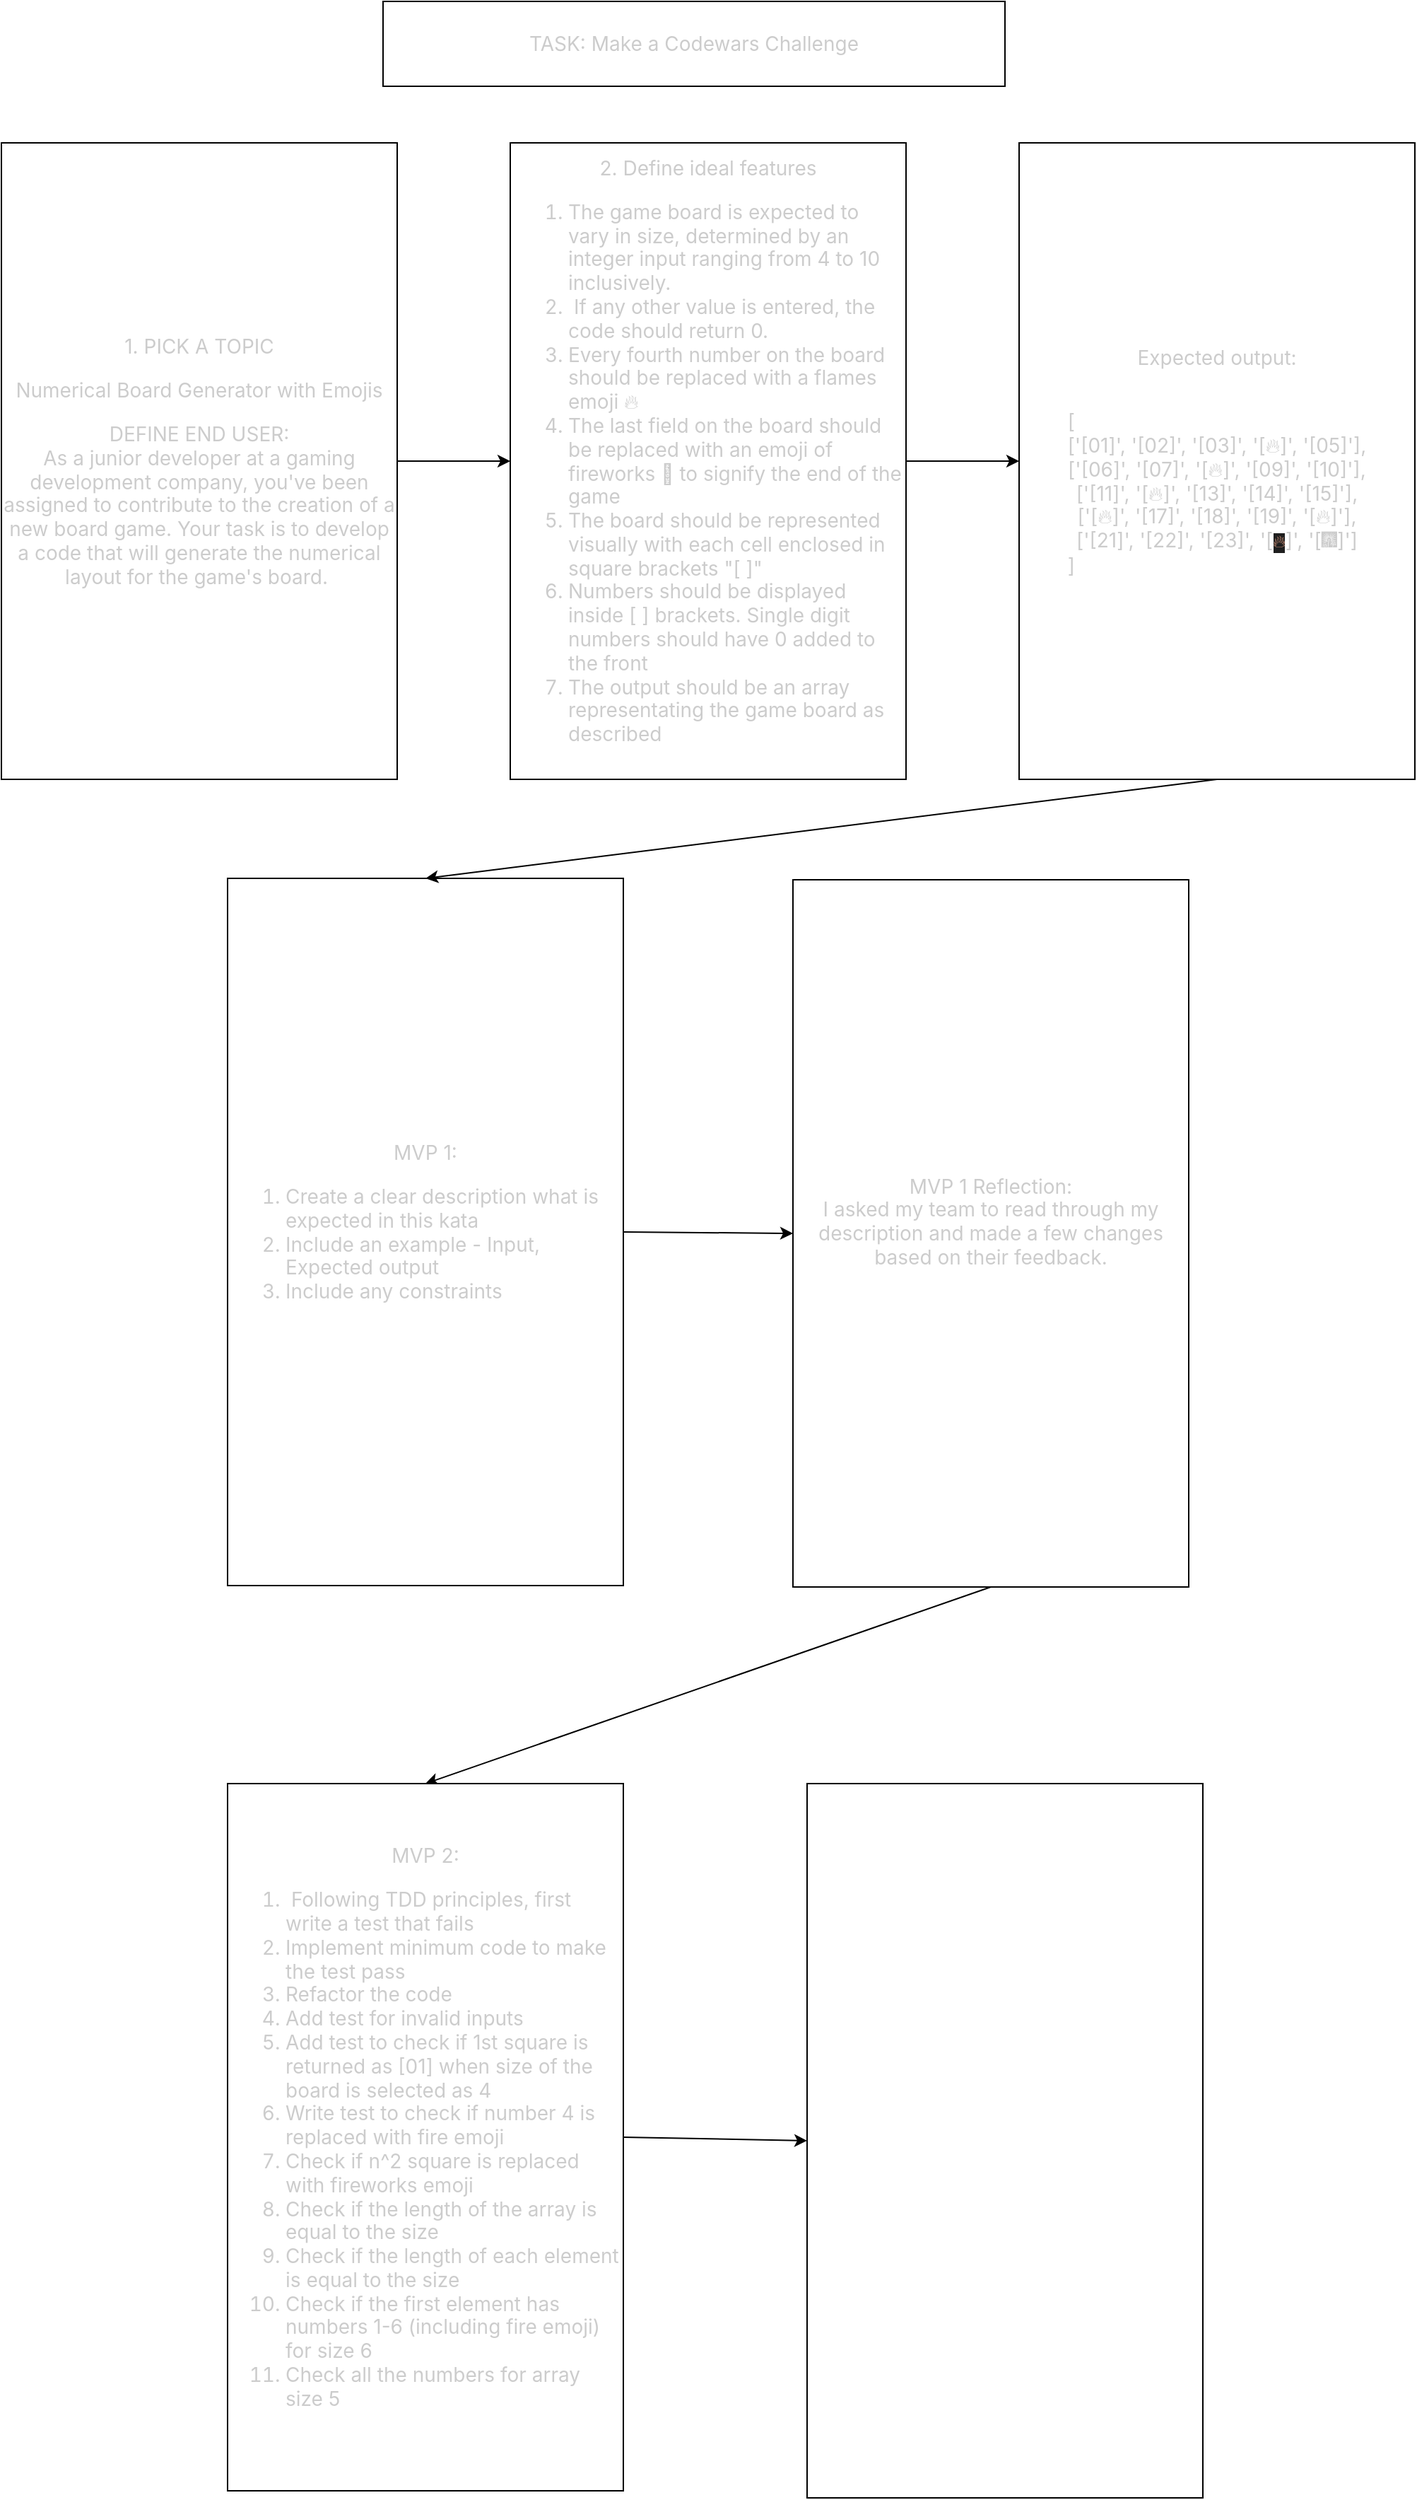 <mxfile>
    <diagram id="7aXQe_hq7OsXxpLuf5KB" name="Page-1">
        <mxGraphModel dx="834" dy="1856" grid="1" gridSize="10" guides="1" tooltips="1" connect="1" arrows="1" fold="1" page="1" pageScale="1" pageWidth="827" pageHeight="1169" math="0" shadow="0">
            <root>
                <mxCell id="0"/>
                <mxCell id="1" parent="0"/>
                <mxCell id="2" value="&lt;div style=&quot;text-align: start;&quot;&gt;&lt;span style=&quot;background-color: initial; font-size: 14px;&quot;&gt;&lt;font face=&quot;-apple-system, system-ui, Segoe WPC, Segoe UI, system-ui, Ubuntu, Droid Sans, sans-serif&quot; color=&quot;#cccccc&quot;&gt;TASK: Make a Codewars Challenge&lt;/font&gt;&lt;/span&gt;&lt;/div&gt;" style="rounded=0;whiteSpace=wrap;html=1;" parent="1" vertex="1">
                    <mxGeometry x="310" y="-60" width="440" height="60" as="geometry"/>
                </mxCell>
                <mxCell id="3" value="&lt;div style=&quot;text-align: center;&quot;&gt;&lt;span style=&quot;color: rgb(204, 204, 204); font-family: -apple-system, &amp;quot;system-ui&amp;quot;, &amp;quot;Segoe WPC&amp;quot;, &amp;quot;Segoe UI&amp;quot;, system-ui, Ubuntu, &amp;quot;Droid Sans&amp;quot;, sans-serif; font-size: 14px; text-align: start; background-color: initial;&quot;&gt;1. PICK A TOPIC&lt;/span&gt;&lt;/div&gt;&lt;br&gt;&lt;span style=&quot;color: rgb(204, 204, 204); font-family: -apple-system, &amp;quot;system-ui&amp;quot;, &amp;quot;Segoe WPC&amp;quot;, &amp;quot;Segoe UI&amp;quot;, system-ui, Ubuntu, &amp;quot;Droid Sans&amp;quot;, sans-serif; font-size: 14px; text-align: start;&quot;&gt;Numerical Board Generator with Emojis&lt;/span&gt;&lt;br&gt;&lt;br&gt;&lt;span style=&quot;color: rgb(204, 204, 204); font-family: -apple-system, &amp;quot;system-ui&amp;quot;, &amp;quot;Segoe WPC&amp;quot;, &amp;quot;Segoe UI&amp;quot;, system-ui, Ubuntu, &amp;quot;Droid Sans&amp;quot;, sans-serif; font-size: 14px; text-align: start;&quot;&gt;DEFINE END USER:&lt;/span&gt;&lt;br&gt;&lt;span style=&quot;color: rgb(204, 204, 204); font-family: -apple-system, &amp;quot;system-ui&amp;quot;, &amp;quot;Segoe WPC&amp;quot;, &amp;quot;Segoe UI&amp;quot;, system-ui, Ubuntu, &amp;quot;Droid Sans&amp;quot;, sans-serif; font-size: 14px; text-align: start;&quot;&gt;As a junior developer at a gaming development company, you've been assigned to contribute to the creation of a new board game. Your task is to develop a code that will generate the numerical layout for the game's board.&amp;nbsp;&lt;/span&gt;" style="rounded=0;whiteSpace=wrap;html=1;" parent="1" vertex="1">
                    <mxGeometry x="40" y="40" width="280" height="450" as="geometry"/>
                </mxCell>
                <mxCell id="4" value="&lt;span style=&quot;color: rgb(204, 204, 204); font-family: -apple-system, &amp;quot;system-ui&amp;quot;, &amp;quot;Segoe WPC&amp;quot;, &amp;quot;Segoe UI&amp;quot;, system-ui, Ubuntu, &amp;quot;Droid Sans&amp;quot;, sans-serif; font-size: 14px; text-align: start;&quot;&gt;2. Define ideal features&lt;br&gt;&lt;ol&gt;&lt;li&gt;&lt;span style=&quot;color: rgb(204, 204, 204); font-family: -apple-system, &amp;quot;system-ui&amp;quot;, &amp;quot;Segoe WPC&amp;quot;, &amp;quot;Segoe UI&amp;quot;, system-ui, Ubuntu, &amp;quot;Droid Sans&amp;quot;, sans-serif; font-size: 14px; text-align: start;&quot;&gt;The game board is expected to vary in size, determined by an integer input ranging from 4 to 10 inclusively.&lt;/span&gt;&lt;/li&gt;&lt;li&gt;&lt;span style=&quot;color: rgb(204, 204, 204); font-family: -apple-system, &amp;quot;system-ui&amp;quot;, &amp;quot;Segoe WPC&amp;quot;, &amp;quot;Segoe UI&amp;quot;, system-ui, Ubuntu, &amp;quot;Droid Sans&amp;quot;, sans-serif; font-size: 14px; text-align: start;&quot;&gt;&amp;nbsp;If any other value is entered, the code should return 0.&lt;br&gt;&lt;/span&gt;&lt;/li&gt;&lt;li&gt;&lt;span style=&quot;color: rgb(204, 204, 204); font-family: -apple-system, &amp;quot;system-ui&amp;quot;, &amp;quot;Segoe WPC&amp;quot;, &amp;quot;Segoe UI&amp;quot;, system-ui, Ubuntu, &amp;quot;Droid Sans&amp;quot;, sans-serif; font-size: 14px; text-align: start;&quot;&gt;Every fourth number on the board should be replaced with a flames emoji 🔥&lt;br&gt;&lt;/span&gt;&lt;/li&gt;&lt;li&gt;&lt;span style=&quot;color: rgb(204, 204, 204); font-family: -apple-system, &amp;quot;system-ui&amp;quot;, &amp;quot;Segoe WPC&amp;quot;, &amp;quot;Segoe UI&amp;quot;, system-ui, Ubuntu, &amp;quot;Droid Sans&amp;quot;, sans-serif; font-size: 14px; text-align: start;&quot;&gt;The last field on the board should be replaced with an emoji of fireworks 🎇 to signify the end of the game&lt;/span&gt;&lt;/li&gt;&lt;li&gt;&lt;span style=&quot;color: rgb(204, 204, 204); font-family: -apple-system, &amp;quot;system-ui&amp;quot;, &amp;quot;Segoe WPC&amp;quot;, &amp;quot;Segoe UI&amp;quot;, system-ui, Ubuntu, &amp;quot;Droid Sans&amp;quot;, sans-serif; font-size: 14px; text-align: start;&quot;&gt;The board should be represented visually with each cell enclosed in square brackets &quot;[ ]&quot;&lt;br&gt;&lt;/span&gt;&lt;/li&gt;&lt;li&gt;&lt;span style=&quot;color: rgb(204, 204, 204); font-family: -apple-system, &amp;quot;system-ui&amp;quot;, &amp;quot;Segoe WPC&amp;quot;, &amp;quot;Segoe UI&amp;quot;, system-ui, Ubuntu, &amp;quot;Droid Sans&amp;quot;, sans-serif; font-size: 14px; text-align: start;&quot;&gt;Numbers should be displayed inside [ ] brackets. Single digit numbers should have 0 added to the front&lt;br&gt;&lt;/span&gt;&lt;/li&gt;&lt;li&gt;&lt;span style=&quot;color: rgb(204, 204, 204); font-family: -apple-system, &amp;quot;system-ui&amp;quot;, &amp;quot;Segoe WPC&amp;quot;, &amp;quot;Segoe UI&amp;quot;, system-ui, Ubuntu, &amp;quot;Droid Sans&amp;quot;, sans-serif; font-size: 14px; text-align: start;&quot;&gt;The output should be an array representating the game board as described&lt;br&gt;&lt;/span&gt;&lt;/li&gt;&lt;/ol&gt;&lt;/span&gt;" style="rounded=0;whiteSpace=wrap;html=1;" parent="1" vertex="1">
                    <mxGeometry x="400" y="40" width="280" height="450" as="geometry"/>
                </mxCell>
                <mxCell id="5" value="&lt;span style=&quot;color: rgb(204, 204, 204); font-family: -apple-system, &amp;quot;system-ui&amp;quot;, &amp;quot;Segoe WPC&amp;quot;, &amp;quot;Segoe UI&amp;quot;, system-ui, Ubuntu, &amp;quot;Droid Sans&amp;quot;, sans-serif; font-size: 14px; text-align: start;&quot;&gt;Expected output:&lt;/span&gt;&lt;br&gt;&lt;br&gt;&lt;br&gt;&lt;div style=&quot;text-align: left;&quot;&gt;&lt;span style=&quot;color: rgb(204, 204, 204); font-family: -apple-system, &amp;quot;system-ui&amp;quot;, &amp;quot;Segoe WPC&amp;quot;, &amp;quot;Segoe UI&amp;quot;, system-ui, Ubuntu, &amp;quot;Droid Sans&amp;quot;, sans-serif; font-size: 14px; background-color: initial;&quot;&gt;[&lt;/span&gt;&lt;/div&gt;&lt;span style=&quot;color: rgb(204, 204, 204); font-family: -apple-system, &amp;quot;system-ui&amp;quot;, &amp;quot;Segoe WPC&amp;quot;, &amp;quot;Segoe UI&amp;quot;, system-ui, Ubuntu, &amp;quot;Droid Sans&amp;quot;, sans-serif; font-size: 14px; text-align: start;&quot;&gt;['[01]', '[02]', '[03]', '[🔥]', '[05]'],&lt;/span&gt;&lt;br style=&quot;color: rgb(204, 204, 204); font-family: -apple-system, &amp;quot;system-ui&amp;quot;, &amp;quot;Segoe WPC&amp;quot;, &amp;quot;Segoe UI&amp;quot;, system-ui, Ubuntu, &amp;quot;Droid Sans&amp;quot;, sans-serif; font-size: 14px; text-align: start;&quot;&gt;&lt;span style=&quot;color: rgb(204, 204, 204); font-family: -apple-system, &amp;quot;system-ui&amp;quot;, &amp;quot;Segoe WPC&amp;quot;, &amp;quot;Segoe UI&amp;quot;, system-ui, Ubuntu, &amp;quot;Droid Sans&amp;quot;, sans-serif; font-size: 14px; text-align: start;&quot;&gt;['[06]', '[07]', '[🔥]', '[09]', '[10]'],&lt;/span&gt;&lt;br style=&quot;color: rgb(204, 204, 204); font-family: -apple-system, &amp;quot;system-ui&amp;quot;, &amp;quot;Segoe WPC&amp;quot;, &amp;quot;Segoe UI&amp;quot;, system-ui, Ubuntu, &amp;quot;Droid Sans&amp;quot;, sans-serif; font-size: 14px; text-align: start;&quot;&gt;&lt;span style=&quot;color: rgb(204, 204, 204); font-family: -apple-system, &amp;quot;system-ui&amp;quot;, &amp;quot;Segoe WPC&amp;quot;, &amp;quot;Segoe UI&amp;quot;, system-ui, Ubuntu, &amp;quot;Droid Sans&amp;quot;, sans-serif; font-size: 14px; text-align: start;&quot;&gt;['[11]', '[🔥]', '[13]', '[14]', '[15]'],&lt;/span&gt;&lt;br style=&quot;color: rgb(204, 204, 204); font-family: -apple-system, &amp;quot;system-ui&amp;quot;, &amp;quot;Segoe WPC&amp;quot;, &amp;quot;Segoe UI&amp;quot;, system-ui, Ubuntu, &amp;quot;Droid Sans&amp;quot;, sans-serif; font-size: 14px; text-align: start;&quot;&gt;&lt;span style=&quot;color: rgb(204, 204, 204); font-family: -apple-system, &amp;quot;system-ui&amp;quot;, &amp;quot;Segoe WPC&amp;quot;, &amp;quot;Segoe UI&amp;quot;, system-ui, Ubuntu, &amp;quot;Droid Sans&amp;quot;, sans-serif; font-size: 14px; text-align: start;&quot;&gt;['[🔥]', '[17]', '[18]', '[19]', '[🔥]'],&lt;/span&gt;&lt;br style=&quot;color: rgb(204, 204, 204); font-family: -apple-system, &amp;quot;system-ui&amp;quot;, &amp;quot;Segoe WPC&amp;quot;, &amp;quot;Segoe UI&amp;quot;, system-ui, Ubuntu, &amp;quot;Droid Sans&amp;quot;, sans-serif; font-size: 14px; text-align: start;&quot;&gt;&lt;span style=&quot;color: rgb(204, 204, 204); font-family: -apple-system, &amp;quot;system-ui&amp;quot;, &amp;quot;Segoe WPC&amp;quot;, &amp;quot;Segoe UI&amp;quot;, system-ui, Ubuntu, &amp;quot;Droid Sans&amp;quot;, sans-serif; font-size: 14px; text-align: start;&quot;&gt;['[21]', '[22]', '[23]', '[&lt;/span&gt;&lt;span style=&quot;color: rgb(206, 145, 120); background-color: rgb(31, 31, 31); font-family: Menlo, Monaco, &amp;quot;Courier New&amp;quot;, monospace;&quot;&gt;🔥&lt;/span&gt;&lt;span style=&quot;color: rgb(204, 204, 204); font-family: -apple-system, &amp;quot;system-ui&amp;quot;, &amp;quot;Segoe WPC&amp;quot;, &amp;quot;Segoe UI&amp;quot;, system-ui, Ubuntu, &amp;quot;Droid Sans&amp;quot;, sans-serif; font-size: 14px; text-align: start; background-color: initial;&quot;&gt;]', '[🎆]']&lt;/span&gt;&lt;br&gt;&lt;div style=&quot;text-align: left;&quot;&gt;&lt;span style=&quot;color: rgb(204, 204, 204); font-family: -apple-system, &amp;quot;system-ui&amp;quot;, &amp;quot;Segoe WPC&amp;quot;, &amp;quot;Segoe UI&amp;quot;, system-ui, Ubuntu, &amp;quot;Droid Sans&amp;quot;, sans-serif; font-size: 14px; background-color: initial;&quot;&gt;]&lt;/span&gt;&lt;/div&gt;" style="rounded=0;whiteSpace=wrap;html=1;" parent="1" vertex="1">
                    <mxGeometry x="760" y="40" width="280" height="450" as="geometry"/>
                </mxCell>
                <mxCell id="8" value="&lt;span style=&quot;color: rgb(204, 204, 204); font-family: -apple-system, &amp;quot;system-ui&amp;quot;, &amp;quot;Segoe WPC&amp;quot;, &amp;quot;Segoe UI&amp;quot;, system-ui, Ubuntu, &amp;quot;Droid Sans&amp;quot;, sans-serif; font-size: 14px; text-align: start;&quot;&gt;MVP 1:&lt;br&gt;&lt;ol&gt;&lt;li&gt;Create a clear description what is expected in this kata&lt;/li&gt;&lt;li&gt;Include an example - Input, Expected output&lt;/li&gt;&lt;li&gt;Include any constraints&lt;/li&gt;&lt;/ol&gt;&lt;/span&gt;" style="rounded=0;whiteSpace=wrap;html=1;" parent="1" vertex="1">
                    <mxGeometry x="200" y="560" width="280" height="500" as="geometry"/>
                </mxCell>
                <mxCell id="9" value="" style="endArrow=classic;html=1;exitX=1;exitY=0.5;exitDx=0;exitDy=0;entryX=0;entryY=0.5;entryDx=0;entryDy=0;" parent="1" source="3" target="4" edge="1">
                    <mxGeometry width="50" height="50" relative="1" as="geometry">
                        <mxPoint x="630" y="510" as="sourcePoint"/>
                        <mxPoint x="680" y="460" as="targetPoint"/>
                    </mxGeometry>
                </mxCell>
                <mxCell id="10" value="" style="endArrow=classic;html=1;exitX=1;exitY=0.5;exitDx=0;exitDy=0;entryX=0;entryY=0.5;entryDx=0;entryDy=0;" parent="1" source="4" target="5" edge="1">
                    <mxGeometry width="50" height="50" relative="1" as="geometry">
                        <mxPoint x="630" y="510" as="sourcePoint"/>
                        <mxPoint x="680" y="460" as="targetPoint"/>
                    </mxGeometry>
                </mxCell>
                <mxCell id="11" value="" style="endArrow=classic;html=1;entryX=0.5;entryY=0;entryDx=0;entryDy=0;exitX=0.5;exitY=1;exitDx=0;exitDy=0;" parent="1" source="5" target="8" edge="1">
                    <mxGeometry width="50" height="50" relative="1" as="geometry">
                        <mxPoint x="590" y="570" as="sourcePoint"/>
                        <mxPoint x="640" y="520" as="targetPoint"/>
                    </mxGeometry>
                </mxCell>
                <mxCell id="12" value="&lt;span style=&quot;color: rgb(204, 204, 204); font-family: -apple-system, &amp;quot;system-ui&amp;quot;, &amp;quot;Segoe WPC&amp;quot;, &amp;quot;Segoe UI&amp;quot;, system-ui, Ubuntu, &amp;quot;Droid Sans&amp;quot;, sans-serif; font-size: 14px; text-align: start;&quot;&gt;MVP 1 Reflection:&lt;br&gt;I asked my team to read through my description and made a few changes based on their feedback.&lt;br&gt;&lt;br&gt;&lt;/span&gt;" style="rounded=0;whiteSpace=wrap;html=1;" parent="1" vertex="1">
                    <mxGeometry x="600" y="561" width="280" height="500" as="geometry"/>
                </mxCell>
                <mxCell id="13" value="" style="endArrow=classic;html=1;exitX=1;exitY=0.5;exitDx=0;exitDy=0;entryX=0;entryY=0.5;entryDx=0;entryDy=0;" parent="1" source="8" target="12" edge="1">
                    <mxGeometry width="50" height="50" relative="1" as="geometry">
                        <mxPoint x="660" y="710" as="sourcePoint"/>
                        <mxPoint x="710" y="660" as="targetPoint"/>
                    </mxGeometry>
                </mxCell>
                <mxCell id="16" value="" style="rounded=0;whiteSpace=wrap;html=1;" parent="1" vertex="1">
                    <mxGeometry x="610" y="1200" width="280" height="505" as="geometry"/>
                </mxCell>
                <mxCell id="17" value="" style="endArrow=classic;html=1;exitX=1;exitY=0.5;exitDx=0;exitDy=0;entryX=0;entryY=0.5;entryDx=0;entryDy=0;" parent="1" source="30" target="16" edge="1">
                    <mxGeometry width="50" height="50" relative="1" as="geometry">
                        <mxPoint x="480" y="1375" as="sourcePoint"/>
                        <mxPoint x="710" y="1100" as="targetPoint"/>
                    </mxGeometry>
                </mxCell>
                <mxCell id="18" value="" style="endArrow=classic;html=1;exitX=0.5;exitY=1;exitDx=0;exitDy=0;entryX=0.5;entryY=0;entryDx=0;entryDy=0;" parent="1" source="12" target="30" edge="1">
                    <mxGeometry width="50" height="50" relative="1" as="geometry">
                        <mxPoint x="590" y="930" as="sourcePoint"/>
                        <mxPoint x="340" y="1190" as="targetPoint"/>
                    </mxGeometry>
                </mxCell>
                <mxCell id="30" value="&lt;span style=&quot;color: rgb(204, 204, 204); font-family: -apple-system, &amp;quot;system-ui&amp;quot;, &amp;quot;Segoe WPC&amp;quot;, &amp;quot;Segoe UI&amp;quot;, system-ui, Ubuntu, &amp;quot;Droid Sans&amp;quot;, sans-serif; font-size: 14px; text-align: start;&quot;&gt;MVP 2:&lt;br&gt;&lt;ol&gt;&lt;li&gt;&amp;nbsp;Following TDD principles, first write a test that fails&lt;/li&gt;&lt;li&gt;Implement minimum code to make the test pass&lt;/li&gt;&lt;li&gt;Refactor the code&lt;/li&gt;&lt;li&gt;Add test for invalid inputs&lt;/li&gt;&lt;li&gt;Add test to check if 1st square is returned as [01] when size of the board is selected as 4&lt;/li&gt;&lt;li&gt;Write test to check if number 4 is replaced with fire emoji&lt;/li&gt;&lt;li&gt;Check if n^2 square is replaced with fireworks emoji&lt;/li&gt;&lt;li&gt;Check if the length of the array is equal to the size&lt;/li&gt;&lt;li&gt;Check if the length of each element is equal to the size&lt;/li&gt;&lt;li&gt;Check if the first element has numbers 1-6 (including fire emoji) for size 6&lt;/li&gt;&lt;li&gt;Check all the numbers for array size 5&lt;/li&gt;&lt;/ol&gt;&lt;/span&gt;" style="rounded=0;whiteSpace=wrap;html=1;" vertex="1" parent="1">
                    <mxGeometry x="200" y="1200" width="280" height="500" as="geometry"/>
                </mxCell>
            </root>
        </mxGraphModel>
    </diagram>
</mxfile>